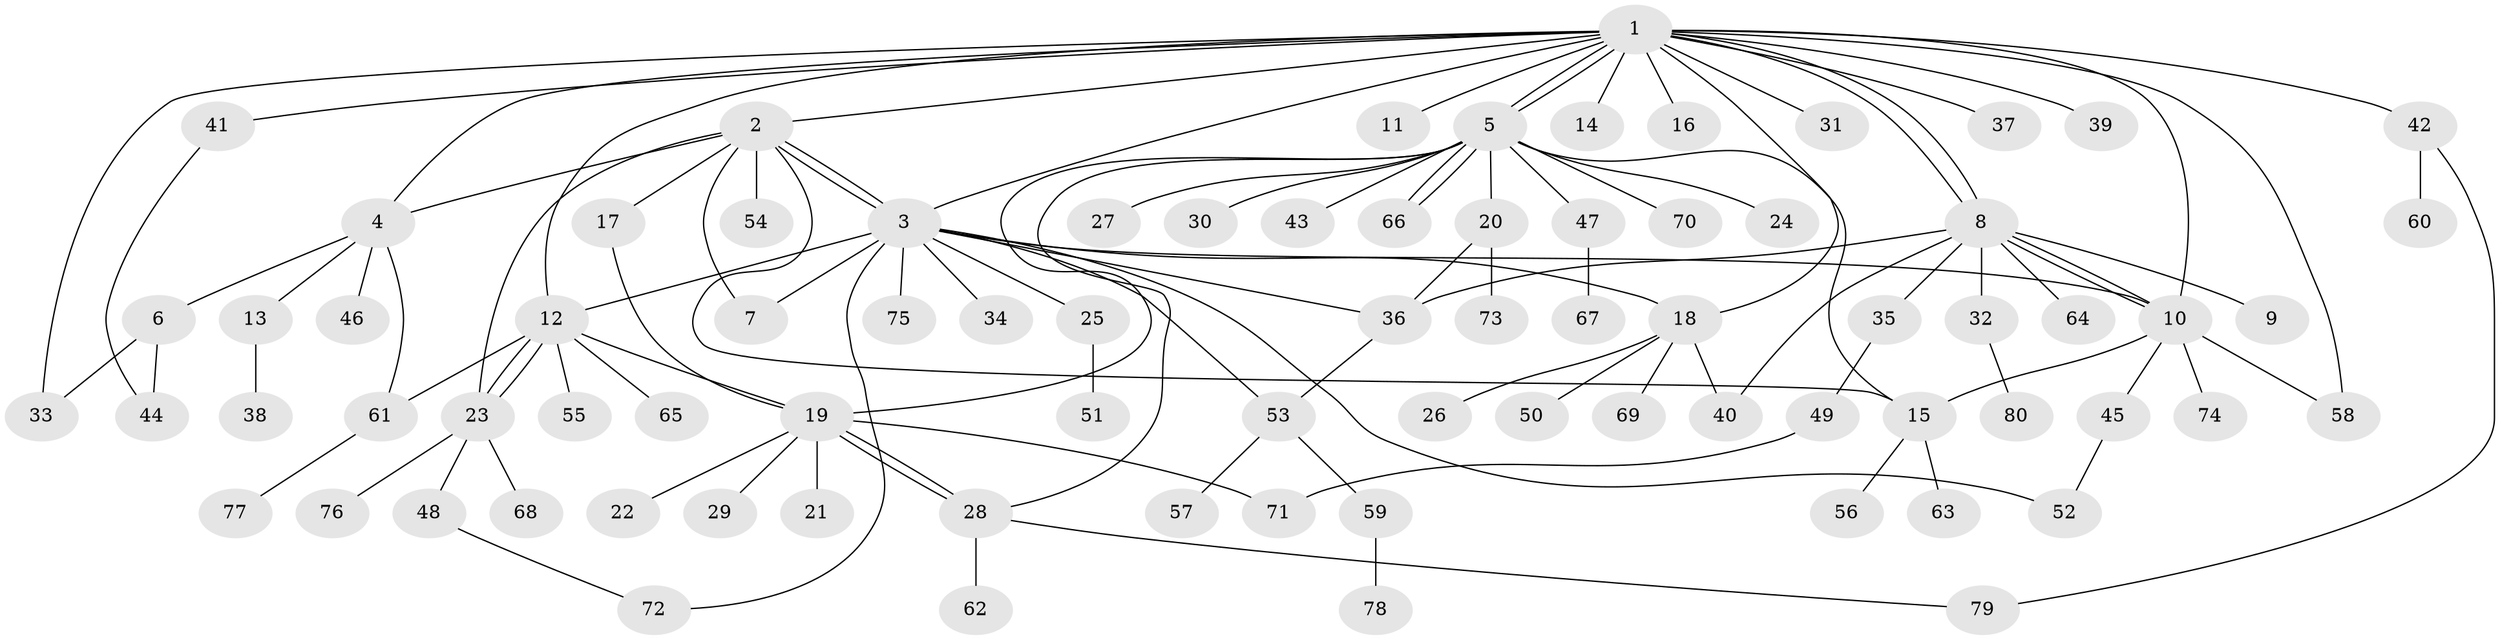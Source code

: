 // coarse degree distribution, {11: 0.05, 1: 0.825, 3: 0.025, 12: 0.05, 2: 0.025, 4: 0.025}
// Generated by graph-tools (version 1.1) at 2025/50/03/04/25 21:50:44]
// undirected, 80 vertices, 111 edges
graph export_dot {
graph [start="1"]
  node [color=gray90,style=filled];
  1;
  2;
  3;
  4;
  5;
  6;
  7;
  8;
  9;
  10;
  11;
  12;
  13;
  14;
  15;
  16;
  17;
  18;
  19;
  20;
  21;
  22;
  23;
  24;
  25;
  26;
  27;
  28;
  29;
  30;
  31;
  32;
  33;
  34;
  35;
  36;
  37;
  38;
  39;
  40;
  41;
  42;
  43;
  44;
  45;
  46;
  47;
  48;
  49;
  50;
  51;
  52;
  53;
  54;
  55;
  56;
  57;
  58;
  59;
  60;
  61;
  62;
  63;
  64;
  65;
  66;
  67;
  68;
  69;
  70;
  71;
  72;
  73;
  74;
  75;
  76;
  77;
  78;
  79;
  80;
  1 -- 2;
  1 -- 3;
  1 -- 4;
  1 -- 5;
  1 -- 5;
  1 -- 8;
  1 -- 8;
  1 -- 10;
  1 -- 11;
  1 -- 12;
  1 -- 14;
  1 -- 16;
  1 -- 18;
  1 -- 31;
  1 -- 33;
  1 -- 37;
  1 -- 39;
  1 -- 41;
  1 -- 42;
  1 -- 58;
  2 -- 3;
  2 -- 3;
  2 -- 4;
  2 -- 7;
  2 -- 15;
  2 -- 17;
  2 -- 23;
  2 -- 54;
  3 -- 7;
  3 -- 10;
  3 -- 12;
  3 -- 18;
  3 -- 25;
  3 -- 34;
  3 -- 36;
  3 -- 52;
  3 -- 53;
  3 -- 72;
  3 -- 75;
  4 -- 6;
  4 -- 13;
  4 -- 46;
  4 -- 61;
  5 -- 15;
  5 -- 19;
  5 -- 20;
  5 -- 24;
  5 -- 27;
  5 -- 28;
  5 -- 30;
  5 -- 43;
  5 -- 47;
  5 -- 66;
  5 -- 66;
  5 -- 70;
  6 -- 33;
  6 -- 44;
  8 -- 9;
  8 -- 10;
  8 -- 10;
  8 -- 32;
  8 -- 35;
  8 -- 36;
  8 -- 40;
  8 -- 64;
  10 -- 15;
  10 -- 45;
  10 -- 58;
  10 -- 74;
  12 -- 19;
  12 -- 23;
  12 -- 23;
  12 -- 55;
  12 -- 61;
  12 -- 65;
  13 -- 38;
  15 -- 56;
  15 -- 63;
  17 -- 19;
  18 -- 26;
  18 -- 40;
  18 -- 50;
  18 -- 69;
  19 -- 21;
  19 -- 22;
  19 -- 28;
  19 -- 28;
  19 -- 29;
  19 -- 71;
  20 -- 36;
  20 -- 73;
  23 -- 48;
  23 -- 68;
  23 -- 76;
  25 -- 51;
  28 -- 62;
  28 -- 79;
  32 -- 80;
  35 -- 49;
  36 -- 53;
  41 -- 44;
  42 -- 60;
  42 -- 79;
  45 -- 52;
  47 -- 67;
  48 -- 72;
  49 -- 71;
  53 -- 57;
  53 -- 59;
  59 -- 78;
  61 -- 77;
}
